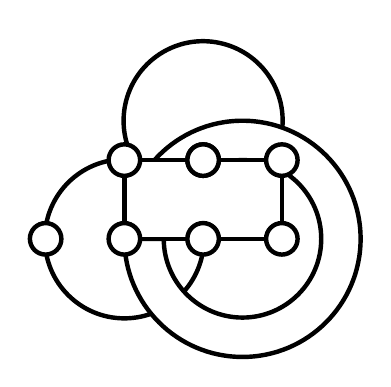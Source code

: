 \begin{tikzpicture}

\tikzstyle{edge} = [draw, thick]
\tikzstyle{border} = [draw, ultra thick, black]
\tikzstyle{vertex} = [draw] 

  
% Radius of regular polygons
  \newdimen\R
  \R=1cm

  \draw[border] (0,0)--++(2,0)--++(0,1)--++(-2,0)--cycle;
  \draw[border] (0,0) circle (1.01*\R);

\begin{scope}[xshift=1 cm, yshift=1.5cm,rotate=30]
  %\draw[border] (0,0)--++(2,0)--++(0,1)--++(-2,0)--cycle;
  \draw[border] (0,0) circle (1.01*\R);
\end{scope}

\begin{scope}[xshift=1.5cm, yshift=0cm,rotate=180]
\filldraw[border,fill=white] 
(1,0) 
   arc [radius=1, start angle=0, delta angle=300]                  
-- (360:1.5) arc [radius=1.5, start angle=360, delta angle=-360]
-- cycle; 
\end{scope}

  \draw[border,fill=white] (0,0)--++(2,0)--++(0,1)--++(-2,0)--cycle;

\draw[border, fill=white] (-1,0) circle (0.2\R);
\draw[border, fill=white] (0,0) circle (0.2\R);
\draw[border, fill=white] (1,0) circle (0.2\R);
\draw[border, fill=white] (2,0) circle (0.2\R);
\draw[border, fill=white] (0,1) circle (0.2\R);
\draw[border, fill=white] (1,1) circle (0.2\R);
\draw[border, fill=white] (2,1) circle (0.2\R);
\draw[border, fill=white] (1,1) circle (0.2\R);

%\fill[white] (0.90,0) rectangle ++(0.2,1);
\end{tikzpicture}
